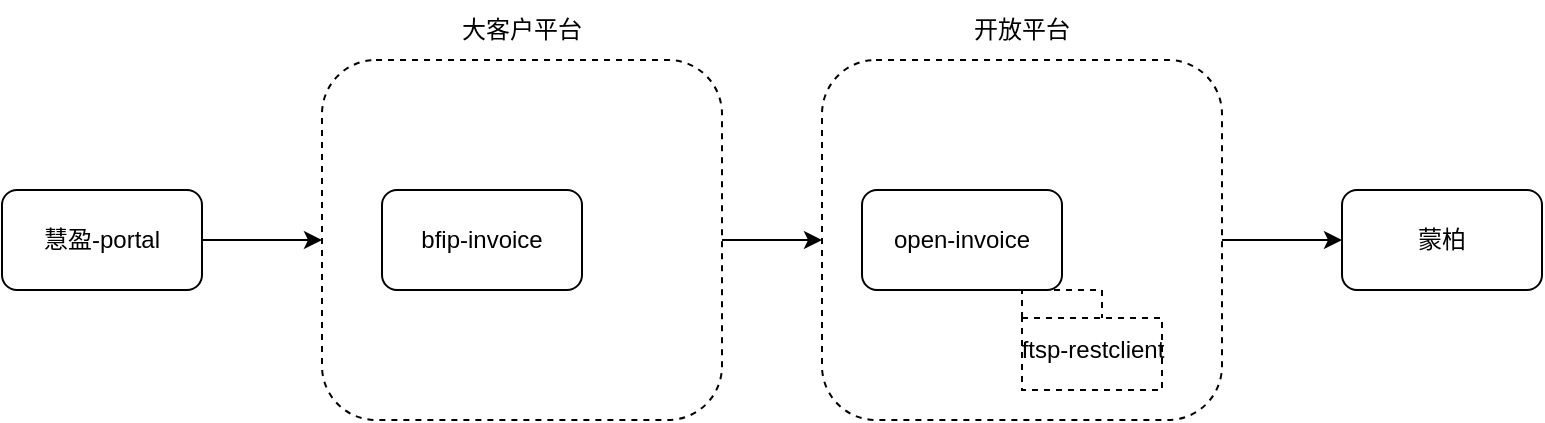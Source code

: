 <mxfile version="20.5.1" type="github">
  <diagram id="C5RBs43oDa-KdzZeNtuy" name="Page-1">
    <mxGraphModel dx="1038" dy="539" grid="1" gridSize="10" guides="1" tooltips="1" connect="1" arrows="1" fold="1" page="1" pageScale="1" pageWidth="827" pageHeight="1169" math="0" shadow="0">
      <root>
        <mxCell id="WIyWlLk6GJQsqaUBKTNV-0" />
        <mxCell id="WIyWlLk6GJQsqaUBKTNV-1" parent="WIyWlLk6GJQsqaUBKTNV-0" />
        <mxCell id="DbBoDW573hkNjqEBMI5i-8" value="" style="edgeStyle=orthogonalEdgeStyle;rounded=0;orthogonalLoop=1;jettySize=auto;html=1;entryX=0;entryY=0.5;entryDx=0;entryDy=0;" edge="1" parent="WIyWlLk6GJQsqaUBKTNV-1" source="DbBoDW573hkNjqEBMI5i-0" target="DbBoDW573hkNjqEBMI5i-2">
          <mxGeometry relative="1" as="geometry" />
        </mxCell>
        <mxCell id="DbBoDW573hkNjqEBMI5i-0" value="慧盈-portal" style="rounded=1;whiteSpace=wrap;html=1;" vertex="1" parent="WIyWlLk6GJQsqaUBKTNV-1">
          <mxGeometry x="50" y="175" width="100" height="50" as="geometry" />
        </mxCell>
        <mxCell id="DbBoDW573hkNjqEBMI5i-10" value="" style="edgeStyle=orthogonalEdgeStyle;rounded=0;orthogonalLoop=1;jettySize=auto;html=1;entryX=0;entryY=0.5;entryDx=0;entryDy=0;" edge="1" parent="WIyWlLk6GJQsqaUBKTNV-1" source="DbBoDW573hkNjqEBMI5i-2" target="DbBoDW573hkNjqEBMI5i-6">
          <mxGeometry relative="1" as="geometry" />
        </mxCell>
        <mxCell id="DbBoDW573hkNjqEBMI5i-2" value="" style="rounded=1;whiteSpace=wrap;html=1;fillColor=none;dashed=1;" vertex="1" parent="WIyWlLk6GJQsqaUBKTNV-1">
          <mxGeometry x="210" y="110" width="200" height="180" as="geometry" />
        </mxCell>
        <mxCell id="DbBoDW573hkNjqEBMI5i-1" value="bfip-invoice" style="rounded=1;whiteSpace=wrap;html=1;" vertex="1" parent="WIyWlLk6GJQsqaUBKTNV-1">
          <mxGeometry x="240" y="175" width="100" height="50" as="geometry" />
        </mxCell>
        <mxCell id="DbBoDW573hkNjqEBMI5i-4" value="大客户平台" style="text;html=1;strokeColor=none;fillColor=none;align=center;verticalAlign=middle;whiteSpace=wrap;rounded=0;" vertex="1" parent="WIyWlLk6GJQsqaUBKTNV-1">
          <mxGeometry x="240" y="80" width="140" height="30" as="geometry" />
        </mxCell>
        <mxCell id="DbBoDW573hkNjqEBMI5i-13" value="" style="edgeStyle=orthogonalEdgeStyle;rounded=0;orthogonalLoop=1;jettySize=auto;html=1;" edge="1" parent="WIyWlLk6GJQsqaUBKTNV-1" source="DbBoDW573hkNjqEBMI5i-6" target="DbBoDW573hkNjqEBMI5i-12">
          <mxGeometry relative="1" as="geometry" />
        </mxCell>
        <mxCell id="DbBoDW573hkNjqEBMI5i-6" value="" style="rounded=1;whiteSpace=wrap;html=1;fillColor=none;dashed=1;" vertex="1" parent="WIyWlLk6GJQsqaUBKTNV-1">
          <mxGeometry x="460" y="110" width="200" height="180" as="geometry" />
        </mxCell>
        <mxCell id="DbBoDW573hkNjqEBMI5i-7" value="开放平台" style="text;html=1;strokeColor=none;fillColor=none;align=center;verticalAlign=middle;whiteSpace=wrap;rounded=0;" vertex="1" parent="WIyWlLk6GJQsqaUBKTNV-1">
          <mxGeometry x="490" y="80" width="140" height="30" as="geometry" />
        </mxCell>
        <mxCell id="DbBoDW573hkNjqEBMI5i-5" value="open-invoice" style="rounded=1;whiteSpace=wrap;html=1;" vertex="1" parent="WIyWlLk6GJQsqaUBKTNV-1">
          <mxGeometry x="480" y="175" width="100" height="50" as="geometry" />
        </mxCell>
        <mxCell id="DbBoDW573hkNjqEBMI5i-11" value="&lt;span style=&quot;font-weight: normal;&quot;&gt;ftsp-restclient&lt;/span&gt;" style="shape=folder;fontStyle=1;spacingTop=10;tabWidth=40;tabHeight=14;tabPosition=left;html=1;dashed=1;fillColor=none;" vertex="1" parent="WIyWlLk6GJQsqaUBKTNV-1">
          <mxGeometry x="560" y="225" width="70" height="50" as="geometry" />
        </mxCell>
        <mxCell id="DbBoDW573hkNjqEBMI5i-12" value="蒙柏" style="rounded=1;whiteSpace=wrap;html=1;" vertex="1" parent="WIyWlLk6GJQsqaUBKTNV-1">
          <mxGeometry x="720" y="175" width="100" height="50" as="geometry" />
        </mxCell>
      </root>
    </mxGraphModel>
  </diagram>
</mxfile>

